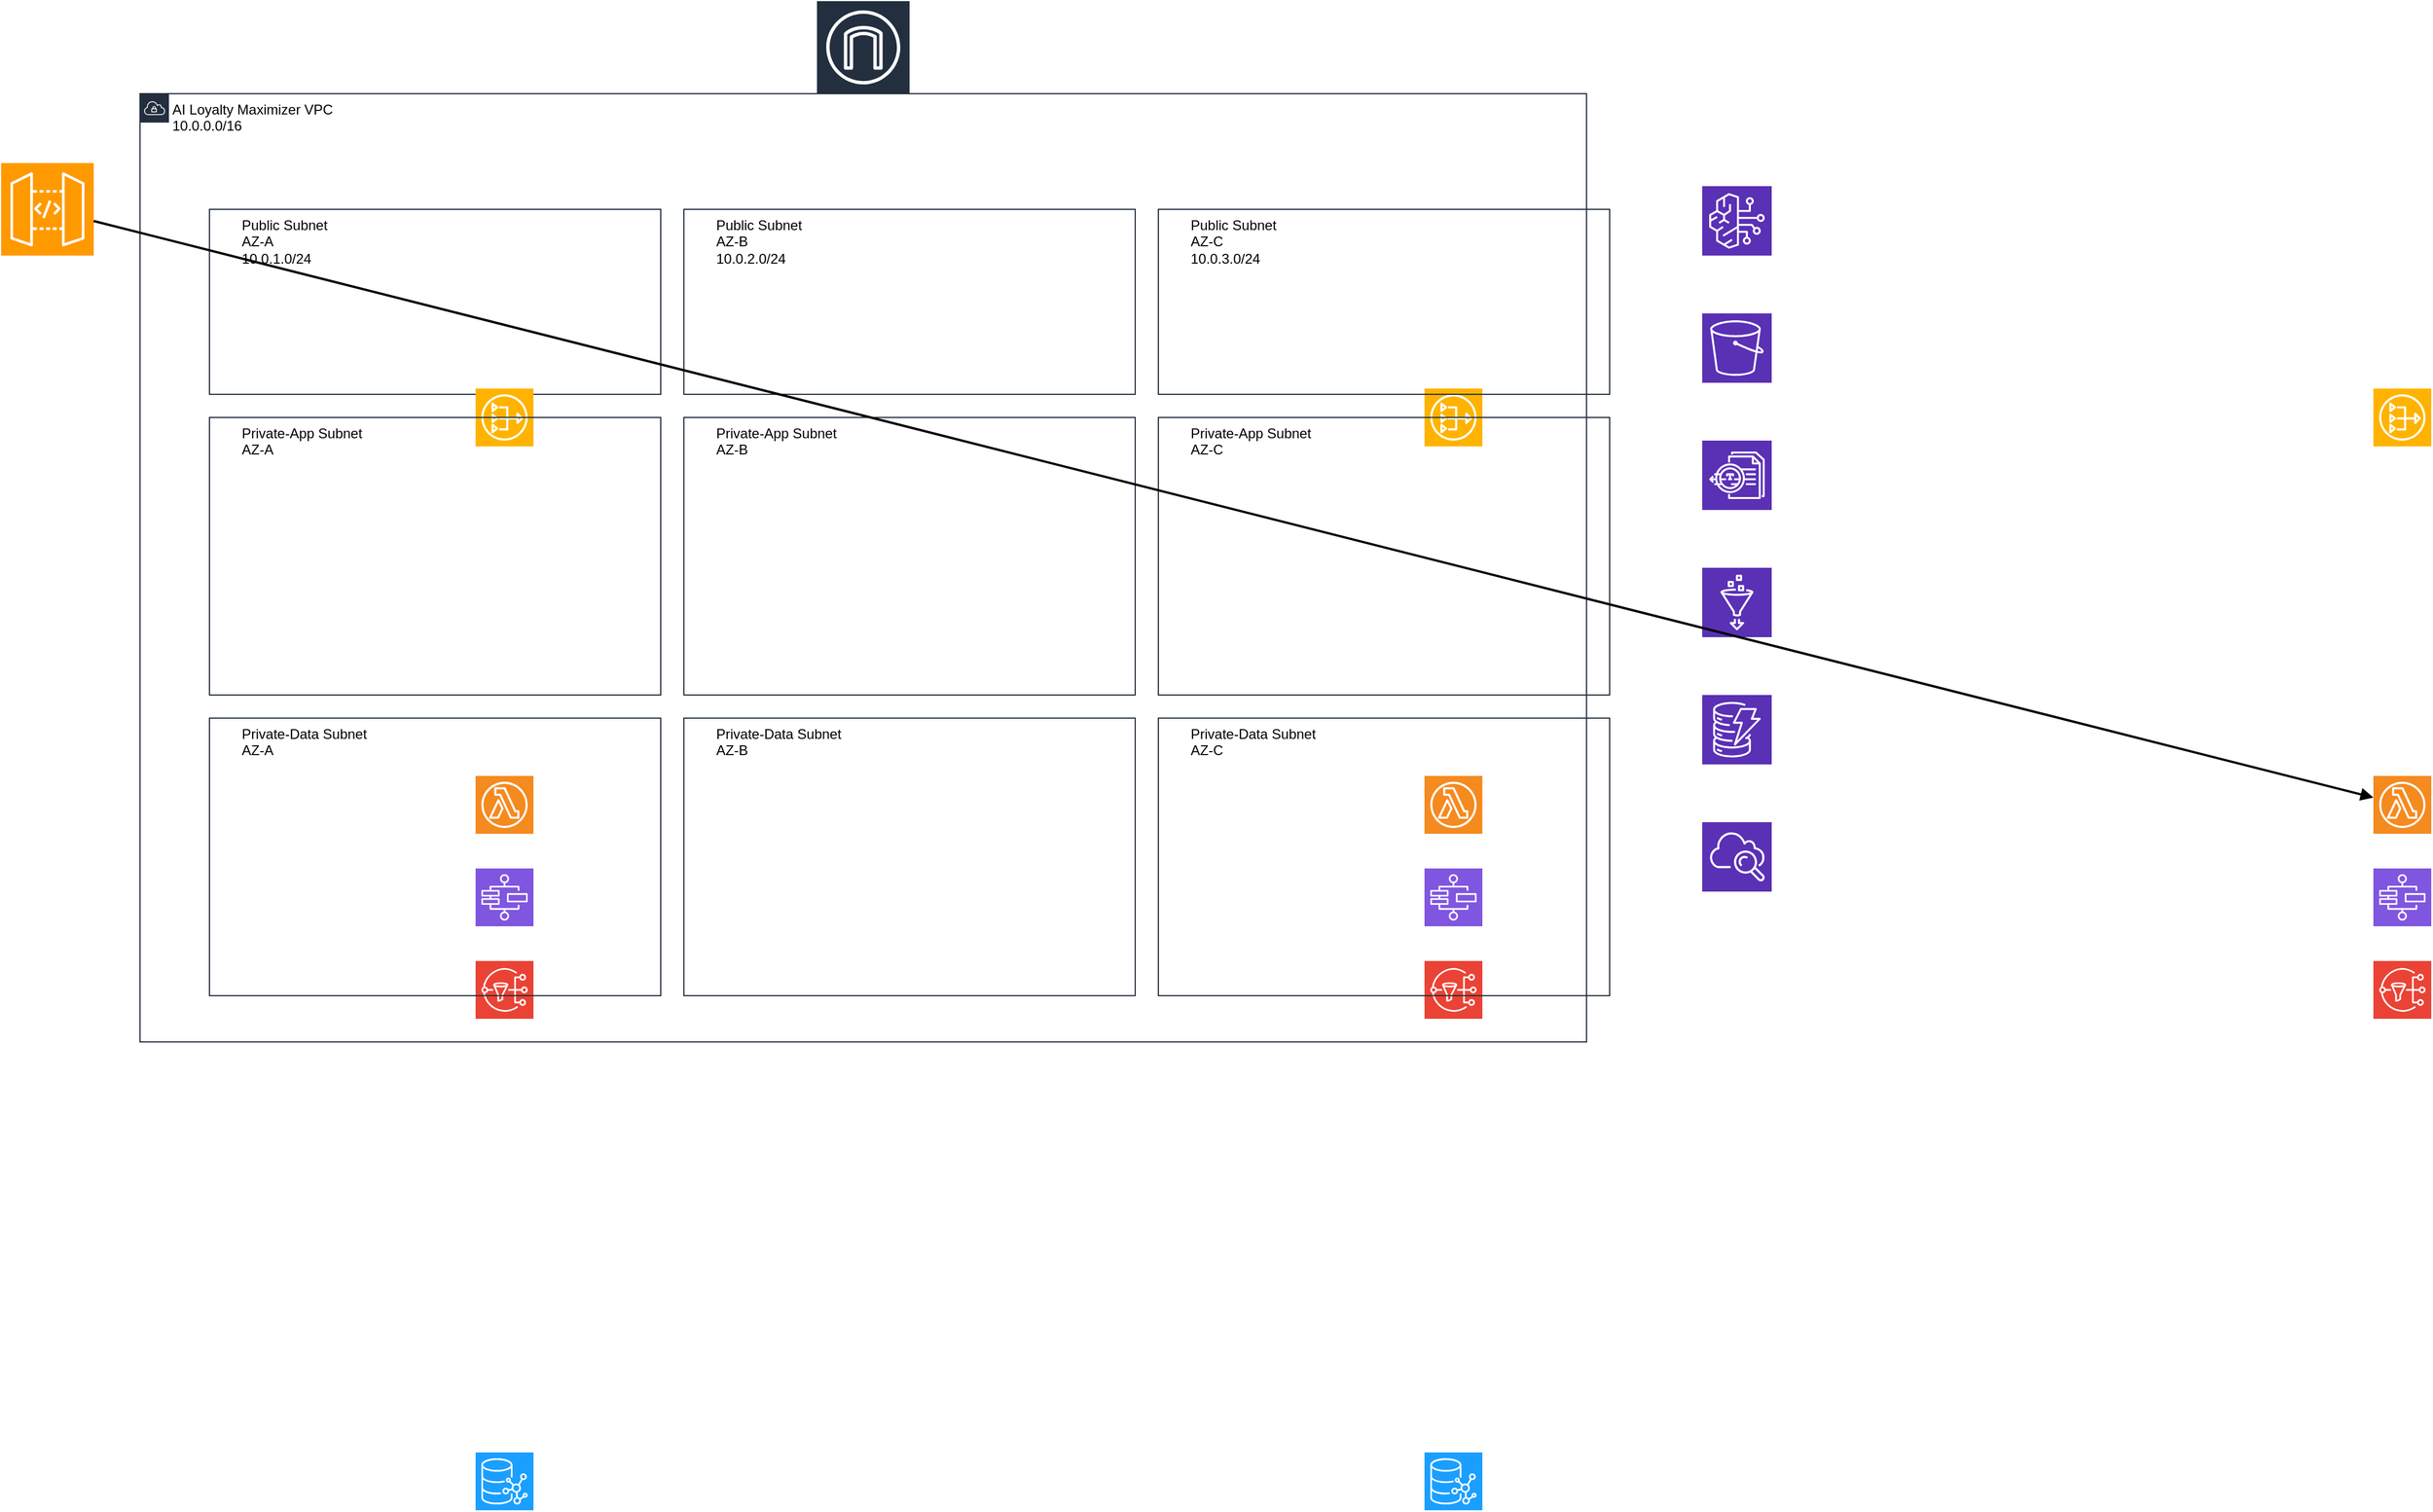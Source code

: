 <mxfile version="24.3.4"><diagram id="c2e1eb63-16d6-4478-90e5-0cd73437c37b" name="ProdPhysical-AWS2025-v4"><mxGraphModel dx="1282" dy="841" grid="1" gridSize="10" guides="1" tooltips="1" connect="1" arrows="1" fold="1" page="1" pageScale="1" pageWidth="1600" pageHeight="900" math="0" shadow="0"><root><mxCell id="0" /><mxCell id="1" parent="0" /><mxCell id="2" parent="1" value="AI Loyalty Maximizer VPC&#10;10.0.0.0/16" style="shape=mxgraph.aws4.group;grIcon=mxgraph.aws4.group_vpc;fillColor=none;strokeColor=#232F3E;verticalAlign=top;align=left;spacingLeft=26;fontSize=12;html=1;" vertex="1"><mxGeometry as="geometry" x="40" y="40" width="1250" height="820" /></mxCell><mxCell id="3" parent="1" style="shape=mxgraph.aws4.resourceIcon;resIcon=mxgraph.aws4.internet_gateway;gradientColor=none;fillColor=#232F3E;strokeColor=#FFFFFF;verticalLabelPosition=bottom;verticalAlign=top;fontColor=#232F3E;html=1;" vertex="1"><mxGeometry as="geometry" x="625.0" y="-40" width="80" height="80" /></mxCell><mxCell id="4" parent="1" style="shape=mxgraph.aws4.resourceIcon;resIcon=mxgraph.aws4.api_gateway;gradientColor=none;fillColor=#FF9900;strokeColor=#FFFFFF;verticalLabelPosition=bottom;verticalAlign=top;fontColor=#232F3E;html=1;" vertex="1"><mxGeometry as="geometry" x="-80" y="100" width="80" height="80" /></mxCell><mxCell id="5" parent="2" value="Public Subnet&#10;AZ-A&#10;10.0.1.0/24" style="shape=mxgraph.aws4.group;grIcon=mxgraph.aws4.group_public_subnet;fillColor=none;strokeColor=#232F3E;verticalAlign=top;align=left;spacingLeft=26;fontSize=12;html=1;" vertex="1"><mxGeometry as="geometry" x="60.0" y="100" width="390.0" height="160" /></mxCell><mxCell id="6" parent="5" style="shape=mxgraph.aws4.resourceIcon;resIcon=mxgraph.aws4.nat_gateway;gradientColor=none;fillColor=#FFB300;strokeColor=#FFFFFF;verticalLabelPosition=bottom;verticalAlign=top;fontColor=#232F3E;html=1;" vertex="1"><mxGeometry as="geometry" x="230.0" y="155.0" width="50" height="50" /></mxCell><mxCell id="7" parent="2" value="Private-App Subnet&#10;AZ-A" style="shape=mxgraph.aws4.group;grIcon=mxgraph.aws4.group_private_subnet;fillColor=none;strokeColor=#232F3E;verticalAlign=top;align=left;spacingLeft=26;fontSize=12;html=1;" vertex="1"><mxGeometry as="geometry" x="60.0" y="280" width="390.0" height="240" /></mxCell><mxCell id="8" parent="7" style="shape=mxgraph.aws4.resourceIcon;resIcon=mxgraph.aws4.lambda_function;gradientColor=none;fillColor=#F58A1F;strokeColor=#FFFFFF;verticalLabelPosition=bottom;verticalAlign=top;fontColor=#232F3E;html=1;" vertex="1"><mxGeometry as="geometry" x="230.0" y="310" width="50" height="50" /></mxCell><mxCell id="9" parent="7" style="shape=mxgraph.aws4.resourceIcon;resIcon=mxgraph.aws4.step_functions;gradientColor=none;fillColor=#8056E0;strokeColor=#FFFFFF;verticalLabelPosition=bottom;verticalAlign=top;fontColor=#232F3E;html=1;" vertex="1"><mxGeometry as="geometry" x="230.0" y="390" width="50" height="50" /></mxCell><mxCell id="10" parent="7" style="shape=mxgraph.aws4.resourceIcon;resIcon=mxgraph.aws4.sns;gradientColor=none;fillColor=#EA4335;strokeColor=#FFFFFF;verticalLabelPosition=bottom;verticalAlign=top;fontColor=#232F3E;html=1;" vertex="1"><mxGeometry as="geometry" x="230.0" y="470" width="50" height="50" /></mxCell><mxCell id="11" parent="2" value="Private-Data Subnet&#10;AZ-A" style="shape=mxgraph.aws4.group;grIcon=mxgraph.aws4.group_private_subnet;fillColor=none;strokeColor=#232F3E;verticalAlign=top;align=left;spacingLeft=26;fontSize=12;html=1;" vertex="1"><mxGeometry as="geometry" x="60.0" y="540" width="390.0" height="240" /></mxCell><mxCell id="12" parent="11" style="shape=mxgraph.aws4.resourceIcon;resIcon=mxgraph.aws4.neptune;gradientColor=none;fillColor=#1B9FFF;strokeColor=#FFFFFF;verticalLabelPosition=bottom;verticalAlign=top;fontColor=#232F3E;html=1;" vertex="1"><mxGeometry as="geometry" x="230.0" y="635.0" width="50" height="50" /></mxCell><mxCell id="13" parent="2" value="Public Subnet&#10;AZ-B&#10;10.0.2.0/24" style="shape=mxgraph.aws4.group;grIcon=mxgraph.aws4.group_public_subnet;fillColor=none;strokeColor=#232F3E;verticalAlign=top;align=left;spacingLeft=26;fontSize=12;html=1;" vertex="1"><mxGeometry as="geometry" x="470.0" y="100" width="390.0" height="160" /></mxCell><mxCell id="14" parent="13" style="shape=mxgraph.aws4.resourceIcon;resIcon=mxgraph.aws4.nat_gateway;gradientColor=none;fillColor=#FFB300;strokeColor=#FFFFFF;verticalLabelPosition=bottom;verticalAlign=top;fontColor=#232F3E;html=1;" vertex="1"><mxGeometry as="geometry" x="640.0" y="155.0" width="50" height="50" /></mxCell><mxCell id="15" parent="2" value="Private-App Subnet&#10;AZ-B" style="shape=mxgraph.aws4.group;grIcon=mxgraph.aws4.group_private_subnet;fillColor=none;strokeColor=#232F3E;verticalAlign=top;align=left;spacingLeft=26;fontSize=12;html=1;" vertex="1"><mxGeometry as="geometry" x="470.0" y="280" width="390.0" height="240" /></mxCell><mxCell id="16" parent="15" style="shape=mxgraph.aws4.resourceIcon;resIcon=mxgraph.aws4.lambda_function;gradientColor=none;fillColor=#F58A1F;strokeColor=#FFFFFF;verticalLabelPosition=bottom;verticalAlign=top;fontColor=#232F3E;html=1;" vertex="1"><mxGeometry as="geometry" x="640.0" y="310" width="50" height="50" /></mxCell><mxCell id="17" parent="15" style="shape=mxgraph.aws4.resourceIcon;resIcon=mxgraph.aws4.step_functions;gradientColor=none;fillColor=#8056E0;strokeColor=#FFFFFF;verticalLabelPosition=bottom;verticalAlign=top;fontColor=#232F3E;html=1;" vertex="1"><mxGeometry as="geometry" x="640.0" y="390" width="50" height="50" /></mxCell><mxCell id="18" parent="15" style="shape=mxgraph.aws4.resourceIcon;resIcon=mxgraph.aws4.sns;gradientColor=none;fillColor=#EA4335;strokeColor=#FFFFFF;verticalLabelPosition=bottom;verticalAlign=top;fontColor=#232F3E;html=1;" vertex="1"><mxGeometry as="geometry" x="640.0" y="470" width="50" height="50" /></mxCell><mxCell id="19" parent="2" value="Private-Data Subnet&#10;AZ-B" style="shape=mxgraph.aws4.group;grIcon=mxgraph.aws4.group_private_subnet;fillColor=none;strokeColor=#232F3E;verticalAlign=top;align=left;spacingLeft=26;fontSize=12;html=1;" vertex="1"><mxGeometry as="geometry" x="470.0" y="540" width="390.0" height="240" /></mxCell><mxCell id="20" parent="19" style="shape=mxgraph.aws4.resourceIcon;resIcon=mxgraph.aws4.neptune;gradientColor=none;fillColor=#1B9FFF;strokeColor=#FFFFFF;verticalLabelPosition=bottom;verticalAlign=top;fontColor=#232F3E;html=1;" vertex="1"><mxGeometry as="geometry" x="640.0" y="635.0" width="50" height="50" /></mxCell><mxCell id="21" parent="2" value="Public Subnet&#10;AZ-C&#10;10.0.3.0/24" style="shape=mxgraph.aws4.group;grIcon=mxgraph.aws4.group_public_subnet;fillColor=none;strokeColor=#232F3E;verticalAlign=top;align=left;spacingLeft=26;fontSize=12;html=1;" vertex="1"><mxGeometry as="geometry" x="880.0" y="100" width="390.0" height="160" /></mxCell><mxCell id="22" parent="21" style="shape=mxgraph.aws4.resourceIcon;resIcon=mxgraph.aws4.nat_gateway;gradientColor=none;fillColor=#FFB300;strokeColor=#FFFFFF;verticalLabelPosition=bottom;verticalAlign=top;fontColor=#232F3E;html=1;" vertex="1"><mxGeometry as="geometry" x="1050.0" y="155.0" width="50" height="50" /></mxCell><mxCell id="23" parent="2" value="Private-App Subnet&#10;AZ-C" style="shape=mxgraph.aws4.group;grIcon=mxgraph.aws4.group_private_subnet;fillColor=none;strokeColor=#232F3E;verticalAlign=top;align=left;spacingLeft=26;fontSize=12;html=1;" vertex="1"><mxGeometry as="geometry" x="880.0" y="280" width="390.0" height="240" /></mxCell><mxCell id="24" parent="23" style="shape=mxgraph.aws4.resourceIcon;resIcon=mxgraph.aws4.lambda_function;gradientColor=none;fillColor=#F58A1F;strokeColor=#FFFFFF;verticalLabelPosition=bottom;verticalAlign=top;fontColor=#232F3E;html=1;" vertex="1"><mxGeometry as="geometry" x="1050.0" y="310" width="50" height="50" /></mxCell><mxCell id="25" parent="23" style="shape=mxgraph.aws4.resourceIcon;resIcon=mxgraph.aws4.step_functions;gradientColor=none;fillColor=#8056E0;strokeColor=#FFFFFF;verticalLabelPosition=bottom;verticalAlign=top;fontColor=#232F3E;html=1;" vertex="1"><mxGeometry as="geometry" x="1050.0" y="390" width="50" height="50" /></mxCell><mxCell id="26" parent="23" style="shape=mxgraph.aws4.resourceIcon;resIcon=mxgraph.aws4.sns;gradientColor=none;fillColor=#EA4335;strokeColor=#FFFFFF;verticalLabelPosition=bottom;verticalAlign=top;fontColor=#232F3E;html=1;" vertex="1"><mxGeometry as="geometry" x="1050.0" y="470" width="50" height="50" /></mxCell><mxCell id="27" parent="2" value="Private-Data Subnet&#10;AZ-C" style="shape=mxgraph.aws4.group;grIcon=mxgraph.aws4.group_private_subnet;fillColor=none;strokeColor=#232F3E;verticalAlign=top;align=left;spacingLeft=26;fontSize=12;html=1;" vertex="1"><mxGeometry as="geometry" x="880.0" y="540" width="390.0" height="240" /></mxCell><mxCell id="28" parent="1" style="shape=mxgraph.aws4.resourceIcon;resIcon=mxgraph.aws4.bedrock;gradientColor=none;fillColor=#5A30B5;strokeColor=#FFFFFF;verticalLabelPosition=bottom;verticalAlign=top;fontColor=#232F3E;html=1;" vertex="1"><mxGeometry as="geometry" x="1390" y="120" width="60" height="60" /></mxCell><mxCell id="29" parent="1" style="shape=mxgraph.aws4.resourceIcon;resIcon=mxgraph.aws4.s3;gradientColor=none;fillColor=#5A30B5;strokeColor=#FFFFFF;verticalLabelPosition=bottom;verticalAlign=top;fontColor=#232F3E;html=1;" vertex="1"><mxGeometry as="geometry" x="1390" y="230" width="60" height="60" /></mxCell><mxCell id="30" parent="1" style="shape=mxgraph.aws4.resourceIcon;resIcon=mxgraph.aws4.textract;gradientColor=none;fillColor=#5A30B5;strokeColor=#FFFFFF;verticalLabelPosition=bottom;verticalAlign=top;fontColor=#232F3E;html=1;" vertex="1"><mxGeometry as="geometry" x="1390" y="340" width="60" height="60" /></mxCell><mxCell id="31" parent="1" style="shape=mxgraph.aws4.resourceIcon;resIcon=mxgraph.aws4.glue;gradientColor=none;fillColor=#5A30B5;strokeColor=#FFFFFF;verticalLabelPosition=bottom;verticalAlign=top;fontColor=#232F3E;html=1;" vertex="1"><mxGeometry as="geometry" x="1390" y="450" width="60" height="60" /></mxCell><mxCell id="32" parent="1" style="shape=mxgraph.aws4.resourceIcon;resIcon=mxgraph.aws4.dynamodb;gradientColor=none;fillColor=#5A30B5;strokeColor=#FFFFFF;verticalLabelPosition=bottom;verticalAlign=top;fontColor=#232F3E;html=1;" vertex="1"><mxGeometry as="geometry" x="1390" y="560" width="60" height="60" /></mxCell><mxCell id="33" parent="1" style="shape=mxgraph.aws4.resourceIcon;resIcon=mxgraph.aws4.cloudwatch;gradientColor=none;fillColor=#5A30B5;strokeColor=#FFFFFF;verticalLabelPosition=bottom;verticalAlign=top;fontColor=#232F3E;html=1;" vertex="1"><mxGeometry as="geometry" x="1390" y="670" width="60" height="60" /></mxCell><mxCell id="34" parent="1" style="endArrow=block;endFill=1;strokeWidth=2;" edge="1" source="4" target="24"><mxGeometry as="geometry" relative="1" /></mxCell></root></mxGraphModel></diagram></mxfile>